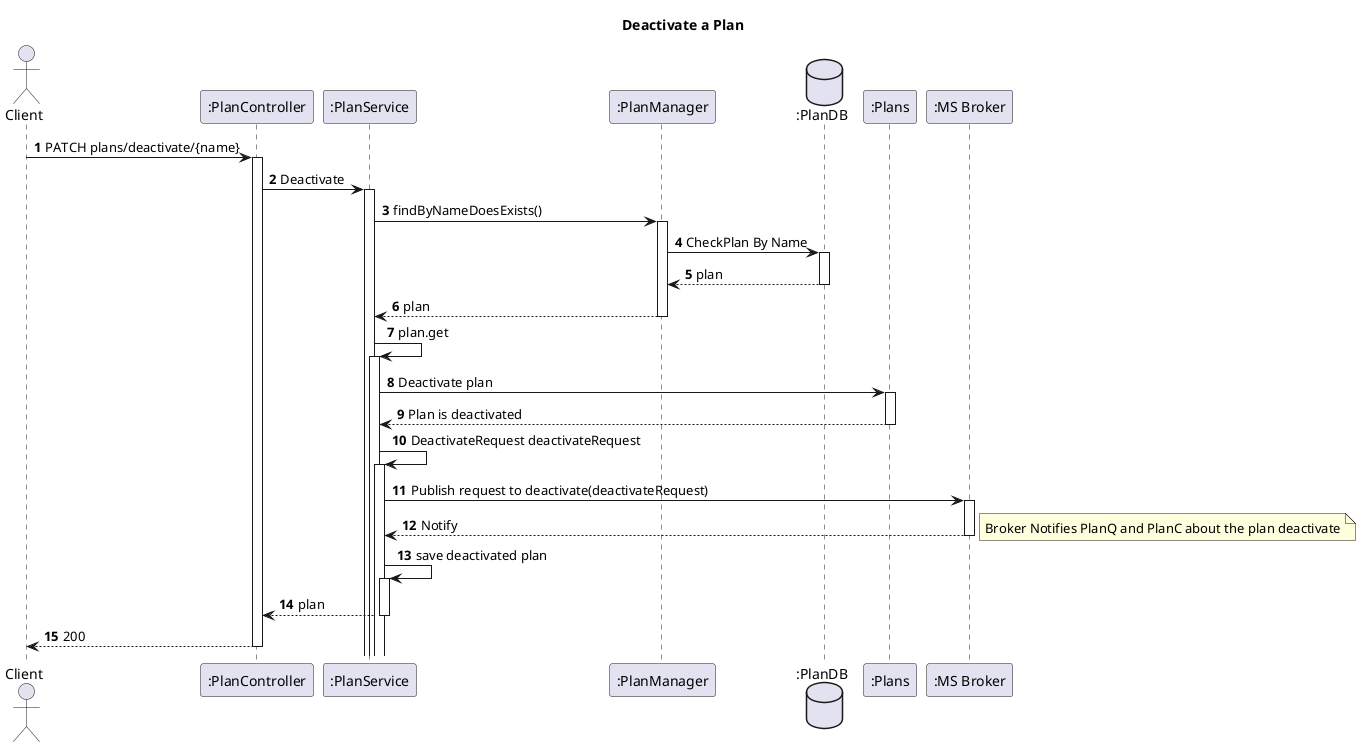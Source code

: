 @startuml
'https://plantuml.com/sequence-diagram
autoactivate on
autonumber
title  Deactivate a Plan

autonumber
actor "Client" as Ac
participant ":PlanController" as PlanController
participant ":PlanService" as PService
participant ":PlanManager" as PManager
database ":PlanDB" as PDB
participant ":Plans" as Plan
participant ":MS Broker" as Broker







Ac->PlanController:PATCH plans/deactivate/{name}
PlanController->PService:Deactivate

PService->PManager:findByNameDoesExists()
PManager->PDB:CheckPlan By Name
PDB-->PManager:plan
PManager-->PService:plan
PService->PService:plan.get
PService->Plan:Deactivate plan
Plan-->PService:Plan is deactivated
PService->PService:DeactivateRequest deactivateRequest
PService->Broker:Publish request to deactivate(deactivateRequest)
Broker-->PService:Notify
note right
Broker Notifies PlanQ and PlanC about the plan deactivate
end note
PService->PService:save deactivated plan

PService-->PlanController:plan
PlanController-->Ac:200







@enduml
